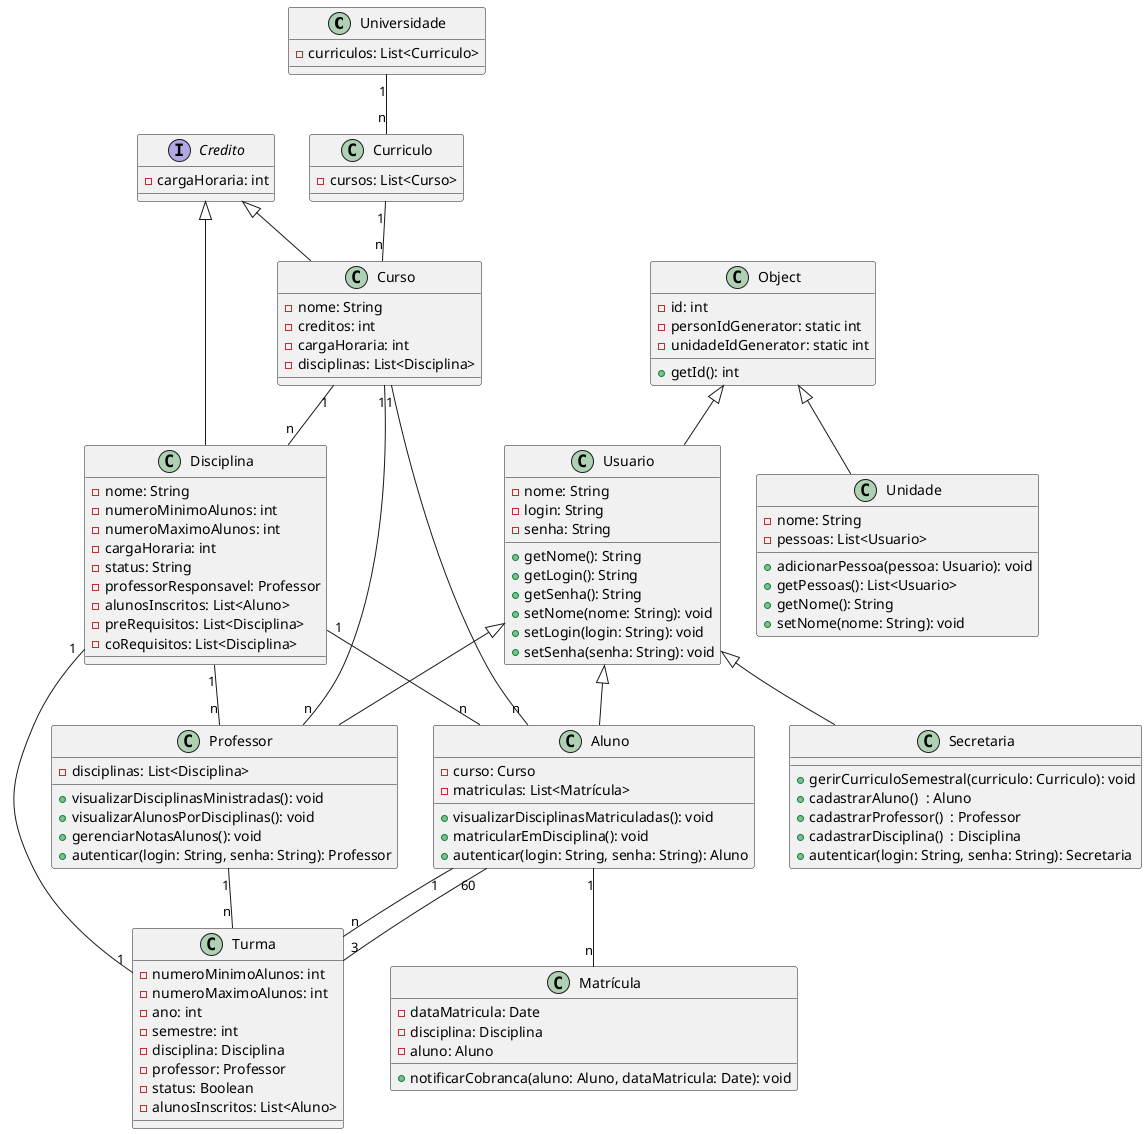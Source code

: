 @startuml
class Universidade {
    -curriculos: List<Curriculo>
}

class Curriculo {
    -cursos: List<Curso>
}

class Curso extends Credito {
    -nome: String
    -creditos: int
    -cargaHoraria: int
    -disciplinas: List<Disciplina>
}

class Disciplina extends Credito {
    -nome: String
    -numeroMinimoAlunos: int
    -numeroMaximoAlunos: int
    -cargaHoraria: int
    -status: String
    -professorResponsavel: Professor
    -alunosInscritos: List<Aluno>
    -preRequisitos: List<Disciplina>
    -coRequisitos: List<Disciplina>
}

class Aluno extends Usuario {
    -curso: Curso
    -matriculas: List<Matrícula>
    +visualizarDisciplinasMatriculadas(): void
    +matricularEmDisciplina(): void
    +autenticar(login: String, senha: String): Aluno
}

class Professor extends Usuario {
    -disciplinas: List<Disciplina>
    +visualizarDisciplinasMinistradas(): void
    +visualizarAlunosPorDisciplinas(): void
    +gerenciarNotasAlunos(): void
    +autenticar(login: String, senha: String): Professor
}

class Secretaria extends Usuario {
    +gerirCurriculoSemestral(curriculo: Curriculo): void
    +cadastrarAluno()  : Aluno
    +cadastrarProfessor()  : Professor
    +cadastrarDisciplina()  : Disciplina
    +autenticar(login: String, senha: String): Secretaria
}

class Matrícula {
    -dataMatricula: Date
    -disciplina: Disciplina
    -aluno: Aluno
    +notificarCobranca(aluno: Aluno, dataMatricula: Date): void
}

class Turma {
    -numeroMinimoAlunos: int
    -numeroMaximoAlunos: int
    -ano: int
    -semestre: int
    -disciplina: Disciplina
    -professor: Professor
    -status: Boolean
    -alunosInscritos: List<Aluno>
}

interface Credito {
    -cargaHoraria: int
}

class Unidade extends Object {
    -nome: String
    -pessoas: List<Usuario>
    +adicionarPessoa(pessoa: Usuario): void
    +getPessoas(): List<Usuario>
    +getNome(): String
    +setNome(nome: String): void
}

class Usuario extends Object {
    -nome: String
    -login: String
    -senha: String
    +getNome(): String
    +getLogin(): String
    +getSenha(): String
    +setNome(nome: String): void
    +setLogin(login: String): void
    +setSenha(senha: String): void
}

class Object {
    -id: int
    -personIdGenerator: static int
    -unidadeIdGenerator: static int
    +getId(): int
}

Universidade "1" -- "n" Curriculo
Curriculo "1" -- "n" Curso
Curso "1" -- "n" Disciplina
Curso "1" -- "n" Aluno
Curso "1" -- "n" Professor
Disciplina "1" -- "n" Aluno
Disciplina "1" -- "n" Professor
Aluno "1" -- "n" Matrícula
Professor "1" -- "n" Turma
Disciplina "1" -- "1" Turma
Turma "3" -- "60" Aluno
Aluno "1" -- "n" Turma
@enduml